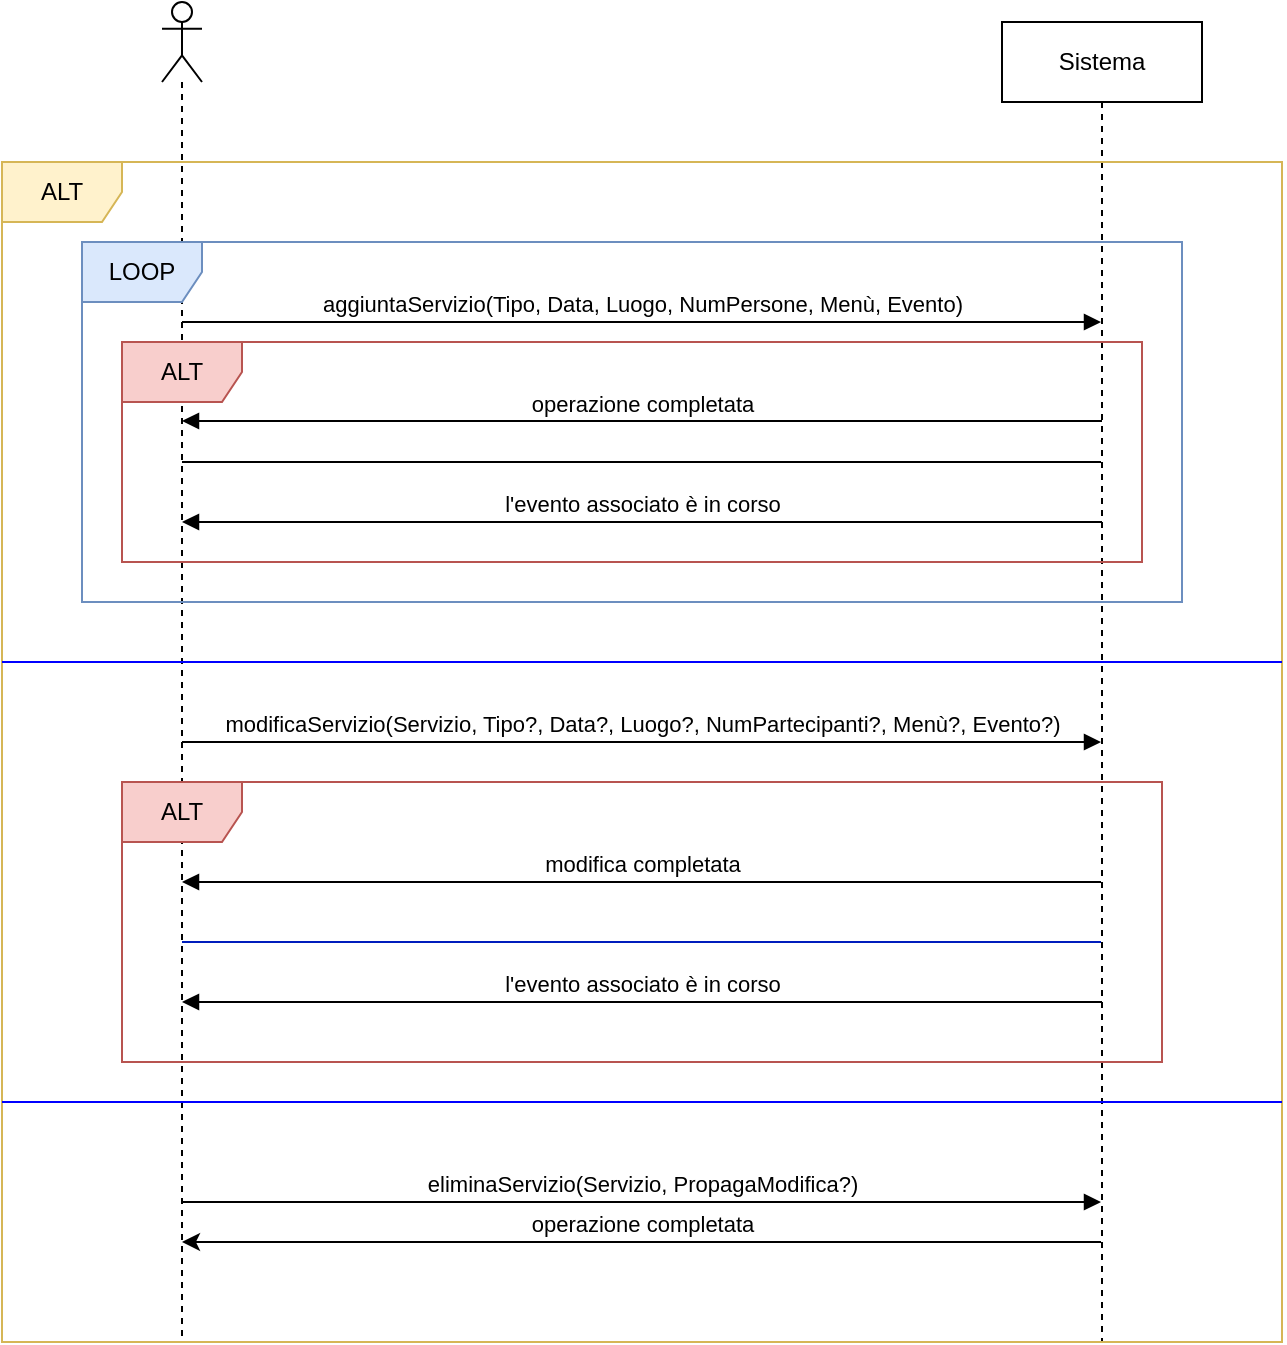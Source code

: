 <mxfile version="21.3.4" type="device">
  <diagram name="Page-1" id="xS5e-kVt671PvOTFcU_v">
    <mxGraphModel dx="972" dy="547" grid="1" gridSize="10" guides="1" tooltips="1" connect="1" arrows="1" fold="1" page="1" pageScale="1" pageWidth="827" pageHeight="1169" math="0" shadow="0">
      <root>
        <mxCell id="0" />
        <mxCell id="1" parent="0" />
        <mxCell id="z1F8QRphNZERDpoR4OeI-1" value="" style="shape=umlLifeline;perimeter=lifelinePerimeter;whiteSpace=wrap;html=1;container=1;dropTarget=0;collapsible=0;recursiveResize=0;outlineConnect=0;portConstraint=eastwest;newEdgeStyle={&quot;edgeStyle&quot;:&quot;elbowEdgeStyle&quot;,&quot;elbow&quot;:&quot;vertical&quot;,&quot;curved&quot;:0,&quot;rounded&quot;:0};participant=umlActor;" parent="1" vertex="1">
          <mxGeometry x="120" y="70" width="20" height="670" as="geometry" />
        </mxCell>
        <mxCell id="z1F8QRphNZERDpoR4OeI-2" value="Sistema" style="shape=umlLifeline;perimeter=lifelinePerimeter;whiteSpace=wrap;html=1;container=1;dropTarget=0;collapsible=0;recursiveResize=0;outlineConnect=0;portConstraint=eastwest;newEdgeStyle={&quot;edgeStyle&quot;:&quot;elbowEdgeStyle&quot;,&quot;elbow&quot;:&quot;vertical&quot;,&quot;curved&quot;:0,&quot;rounded&quot;:0};" parent="1" vertex="1">
          <mxGeometry x="540" y="80" width="100" height="660" as="geometry" />
        </mxCell>
        <mxCell id="z1F8QRphNZERDpoR4OeI-3" value="ALT" style="shape=umlFrame;whiteSpace=wrap;html=1;pointerEvents=0;fillColor=#fff2cc;strokeColor=#d6b656;" parent="1" vertex="1">
          <mxGeometry x="40" y="150" width="640" height="590" as="geometry" />
        </mxCell>
        <mxCell id="4zyj_bGbnbERVUoL-T8D-9" value="" style="endArrow=none;endFill=0;endSize=12;html=1;rounded=0;strokeColor=#0000FF;" edge="1" parent="1">
          <mxGeometry width="160" relative="1" as="geometry">
            <mxPoint x="40" y="400" as="sourcePoint" />
            <mxPoint x="680" y="400" as="targetPoint" />
          </mxGeometry>
        </mxCell>
        <mxCell id="4zyj_bGbnbERVUoL-T8D-10" value="" style="group" vertex="1" connectable="0" parent="1">
          <mxGeometry x="80" y="190" width="550" height="410" as="geometry" />
        </mxCell>
        <mxCell id="4zyj_bGbnbERVUoL-T8D-3" value="LOOP" style="shape=umlFrame;whiteSpace=wrap;html=1;pointerEvents=0;fillColor=#dae8fc;strokeColor=#6c8ebf;swimlaneFillColor=none;gradientColor=none;shadow=0;" vertex="1" parent="4zyj_bGbnbERVUoL-T8D-10">
          <mxGeometry width="550" height="180" as="geometry" />
        </mxCell>
        <mxCell id="4zyj_bGbnbERVUoL-T8D-4" value="" style="endArrow=none;endFill=0;endSize=12;html=1;rounded=0;" edge="1" parent="4zyj_bGbnbERVUoL-T8D-10" source="z1F8QRphNZERDpoR4OeI-1" target="z1F8QRphNZERDpoR4OeI-2">
          <mxGeometry width="160" relative="1" as="geometry">
            <mxPoint x="270" y="260" as="sourcePoint" />
            <mxPoint x="430" y="260" as="targetPoint" />
            <Array as="points">
              <mxPoint x="340" y="110" />
            </Array>
          </mxGeometry>
        </mxCell>
        <mxCell id="4zyj_bGbnbERVUoL-T8D-5" value="aggiuntaServizio(Tipo, Data, Luogo, NumPersone, Menù, Evento)" style="html=1;verticalAlign=bottom;endArrow=block;edgeStyle=elbowEdgeStyle;elbow=vertical;curved=0;rounded=0;" edge="1" parent="4zyj_bGbnbERVUoL-T8D-10" source="z1F8QRphNZERDpoR4OeI-1" target="z1F8QRphNZERDpoR4OeI-2">
          <mxGeometry width="80" relative="1" as="geometry">
            <mxPoint x="-290" y="268.141" as="sourcePoint" />
            <mxPoint x="680" y="268.141" as="targetPoint" />
            <Array as="points">
              <mxPoint x="340" y="40" />
              <mxPoint x="140" y="268.182" />
              <mxPoint x="300" y="246.162" />
              <mxPoint x="231.14" y="290.202" />
            </Array>
          </mxGeometry>
        </mxCell>
        <mxCell id="4zyj_bGbnbERVUoL-T8D-6" value="ALT" style="shape=umlFrame;whiteSpace=wrap;html=1;pointerEvents=0;fillColor=#f8cecc;strokeColor=#b85450;" vertex="1" parent="4zyj_bGbnbERVUoL-T8D-10">
          <mxGeometry x="20" y="50" width="510" height="110" as="geometry" />
        </mxCell>
        <mxCell id="4zyj_bGbnbERVUoL-T8D-7" value="operazione completata" style="html=1;verticalAlign=bottom;endArrow=none;edgeStyle=elbowEdgeStyle;elbow=vertical;curved=0;rounded=0;endFill=0;startArrow=block;startFill=1;" edge="1" parent="4zyj_bGbnbERVUoL-T8D-10">
          <mxGeometry width="80" relative="1" as="geometry">
            <mxPoint x="50" y="89.5" as="sourcePoint" />
            <mxPoint x="510" y="89.5" as="targetPoint" />
            <Array as="points">
              <mxPoint x="240" y="89.5" />
            </Array>
          </mxGeometry>
        </mxCell>
        <mxCell id="4zyj_bGbnbERVUoL-T8D-8" value="l&#39;evento associato è in corso" style="html=1;verticalAlign=bottom;endArrow=none;edgeStyle=elbowEdgeStyle;elbow=vertical;curved=0;rounded=0;endFill=0;startArrow=block;startFill=1;" edge="1" parent="4zyj_bGbnbERVUoL-T8D-10">
          <mxGeometry width="80" relative="1" as="geometry">
            <mxPoint x="50" y="140" as="sourcePoint" />
            <mxPoint x="510" y="140" as="targetPoint" />
            <Array as="points">
              <mxPoint x="240" y="140" />
            </Array>
          </mxGeometry>
        </mxCell>
        <mxCell id="4zyj_bGbnbERVUoL-T8D-2" value="" style="group" vertex="1" connectable="0" parent="4zyj_bGbnbERVUoL-T8D-10">
          <mxGeometry x="20" y="250" width="520" height="160" as="geometry" />
        </mxCell>
        <mxCell id="z1F8QRphNZERDpoR4OeI-4" value="modificaServizio(Servizio, Tipo?, Data?, Luogo?, NumPartecipanti?, Menù?, Evento?)" style="html=1;verticalAlign=bottom;endArrow=block;edgeStyle=elbowEdgeStyle;elbow=vertical;curved=0;rounded=0;" parent="4zyj_bGbnbERVUoL-T8D-2" source="z1F8QRphNZERDpoR4OeI-1" target="z1F8QRphNZERDpoR4OeI-2" edge="1">
          <mxGeometry width="80" relative="1" as="geometry">
            <mxPoint x="-310" y="103" as="sourcePoint" />
            <mxPoint x="660" y="103" as="targetPoint" />
            <Array as="points">
              <mxPoint x="260" />
            </Array>
          </mxGeometry>
        </mxCell>
        <mxCell id="z1F8QRphNZERDpoR4OeI-7" value="ALT" style="shape=umlFrame;whiteSpace=wrap;html=1;pointerEvents=0;fillColor=#f8cecc;strokeColor=#b85450;" parent="4zyj_bGbnbERVUoL-T8D-2" vertex="1">
          <mxGeometry y="20" width="520" height="140" as="geometry" />
        </mxCell>
        <mxCell id="z1F8QRphNZERDpoR4OeI-8" value="" style="endArrow=none;endFill=0;endSize=12;html=1;rounded=0;fillColor=#0050ef;strokeColor=#001DBC;" parent="4zyj_bGbnbERVUoL-T8D-2" source="z1F8QRphNZERDpoR4OeI-1" target="z1F8QRphNZERDpoR4OeI-2" edge="1">
          <mxGeometry width="160" relative="1" as="geometry">
            <mxPoint x="190" y="110" as="sourcePoint" />
            <mxPoint x="350" y="110" as="targetPoint" />
            <Array as="points">
              <mxPoint x="270" y="100" />
            </Array>
          </mxGeometry>
        </mxCell>
        <mxCell id="4zyj_bGbnbERVUoL-T8D-16" value="l&#39;evento associato è in corso" style="html=1;verticalAlign=bottom;endArrow=none;edgeStyle=elbowEdgeStyle;elbow=vertical;curved=0;rounded=0;endFill=0;startArrow=block;startFill=1;" edge="1" parent="4zyj_bGbnbERVUoL-T8D-2">
          <mxGeometry width="80" relative="1" as="geometry">
            <mxPoint x="30" y="130" as="sourcePoint" />
            <mxPoint x="490" y="130" as="targetPoint" />
            <Array as="points">
              <mxPoint x="220" y="130" />
            </Array>
          </mxGeometry>
        </mxCell>
        <mxCell id="4zyj_bGbnbERVUoL-T8D-11" value="" style="endArrow=none;endFill=0;endSize=12;html=1;rounded=0;strokeColor=#0000FF;" edge="1" parent="1">
          <mxGeometry width="160" relative="1" as="geometry">
            <mxPoint x="40" y="620" as="sourcePoint" />
            <mxPoint x="680" y="620" as="targetPoint" />
          </mxGeometry>
        </mxCell>
        <mxCell id="4zyj_bGbnbERVUoL-T8D-15" value="" style="group" vertex="1" connectable="0" parent="1">
          <mxGeometry x="130" y="670" height="20" as="geometry" />
        </mxCell>
        <mxCell id="4zyj_bGbnbERVUoL-T8D-12" value="eliminaServizio(Servizio, PropagaModifica?)" style="html=1;verticalAlign=bottom;endArrow=block;edgeStyle=elbowEdgeStyle;elbow=vertical;curved=0;rounded=0;" edge="1" parent="4zyj_bGbnbERVUoL-T8D-15" target="z1F8QRphNZERDpoR4OeI-2">
          <mxGeometry width="80" relative="1" as="geometry">
            <mxPoint as="sourcePoint" />
            <mxPoint x="80" as="targetPoint" />
          </mxGeometry>
        </mxCell>
        <mxCell id="4zyj_bGbnbERVUoL-T8D-13" value="operazione completata" style="html=1;verticalAlign=bottom;endArrow=none;edgeStyle=elbowEdgeStyle;elbow=vertical;curved=0;rounded=0;endFill=0;startArrow=classic;startFill=1;" edge="1" parent="4zyj_bGbnbERVUoL-T8D-15" target="z1F8QRphNZERDpoR4OeI-2">
          <mxGeometry width="80" relative="1" as="geometry">
            <mxPoint y="20" as="sourcePoint" />
            <mxPoint x="80" y="20" as="targetPoint" />
          </mxGeometry>
        </mxCell>
        <mxCell id="z1F8QRphNZERDpoR4OeI-5" value="modifica completata" style="html=1;verticalAlign=bottom;endArrow=none;edgeStyle=elbowEdgeStyle;elbow=vertical;curved=0;rounded=0;endFill=0;startArrow=block;startFill=1;" parent="1" target="z1F8QRphNZERDpoR4OeI-2" edge="1" source="z1F8QRphNZERDpoR4OeI-1">
          <mxGeometry width="80" relative="1" as="geometry">
            <mxPoint x="130" y="500" as="sourcePoint" />
            <mxPoint x="590" y="520" as="targetPoint" />
            <Array as="points">
              <mxPoint x="480" y="510" />
              <mxPoint x="320" y="500" />
            </Array>
          </mxGeometry>
        </mxCell>
      </root>
    </mxGraphModel>
  </diagram>
</mxfile>
